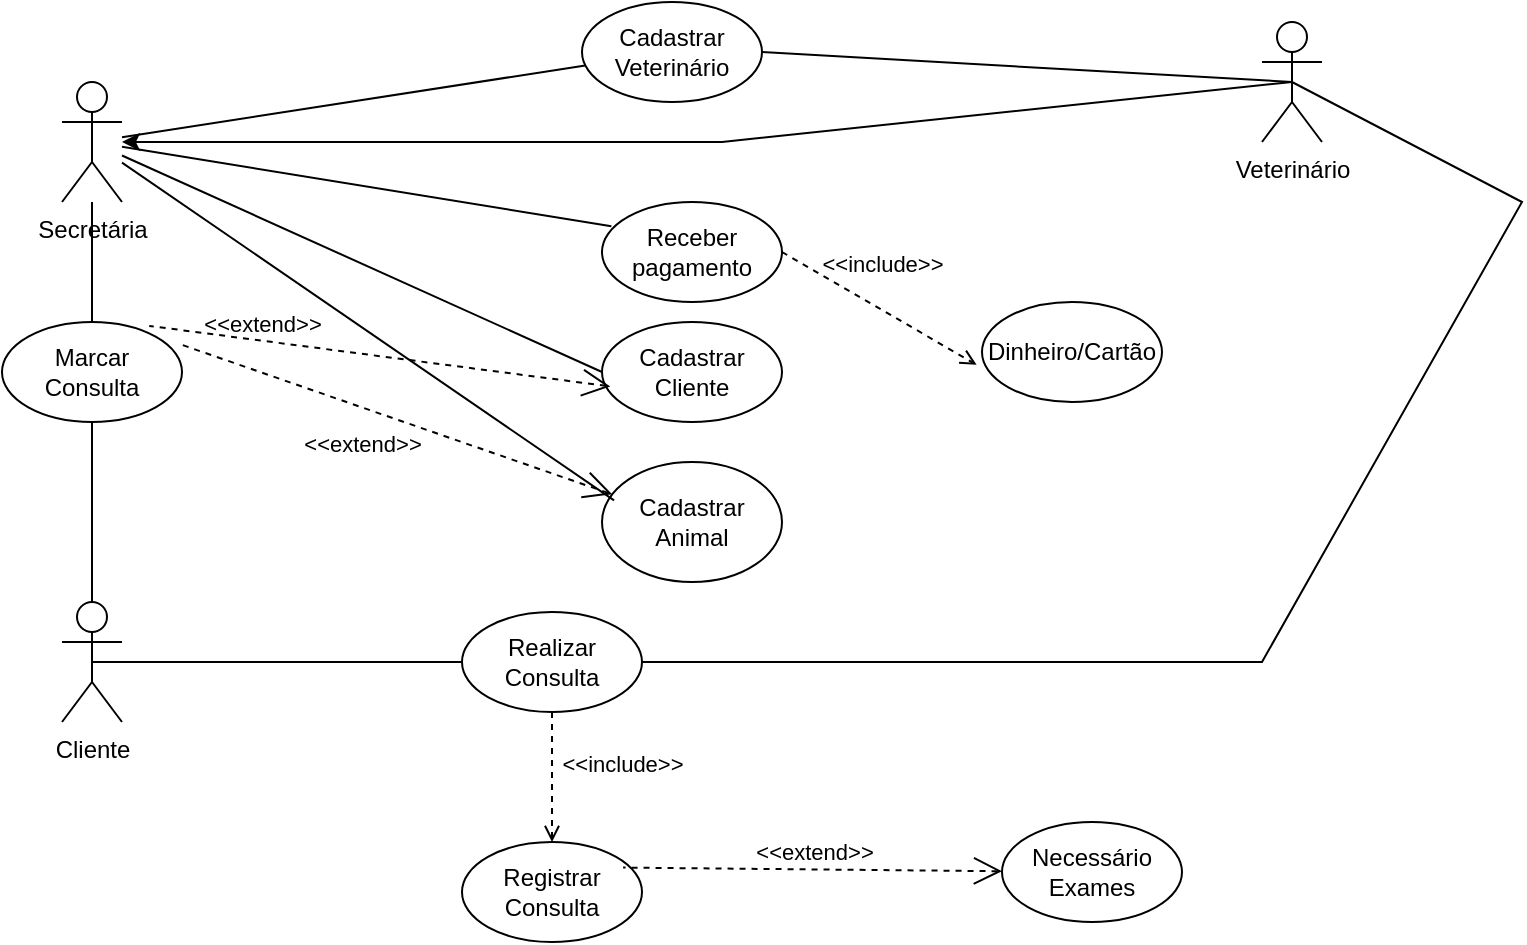 <mxfile version="24.0.1" type="github">
  <diagram name="Página-1" id="xgMP8I-rlZKUhfD_yogX">
    <mxGraphModel dx="1049" dy="572" grid="1" gridSize="10" guides="1" tooltips="1" connect="1" arrows="1" fold="1" page="1" pageScale="1" pageWidth="827" pageHeight="1169" math="0" shadow="0">
      <root>
        <mxCell id="0" />
        <mxCell id="1" parent="0" />
        <mxCell id="UJa2UxKm9-u22HpibKEV-1" value="Secretária&lt;div&gt;&lt;br&gt;&lt;/div&gt;" style="shape=umlActor;verticalLabelPosition=bottom;verticalAlign=top;html=1;outlineConnect=0;" vertex="1" parent="1">
          <mxGeometry x="30" y="50" width="30" height="60" as="geometry" />
        </mxCell>
        <mxCell id="UJa2UxKm9-u22HpibKEV-4" value="&lt;div&gt;&lt;br&gt;&lt;/div&gt;Cadastrar Cliente&lt;div&gt;&lt;br&gt;&lt;/div&gt;" style="ellipse;whiteSpace=wrap;html=1;" vertex="1" parent="1">
          <mxGeometry x="300" y="170" width="90" height="50" as="geometry" />
        </mxCell>
        <mxCell id="UJa2UxKm9-u22HpibKEV-6" value="Veterinário&lt;div&gt;&lt;br&gt;&lt;/div&gt;" style="shape=umlActor;html=1;verticalLabelPosition=bottom;verticalAlign=top;align=center;" vertex="1" parent="1">
          <mxGeometry x="630" y="20" width="30" height="60" as="geometry" />
        </mxCell>
        <mxCell id="UJa2UxKm9-u22HpibKEV-7" value="&lt;div&gt;&lt;span style=&quot;background-color: initial;&quot;&gt;Cadastrar Animal&lt;/span&gt;&lt;br&gt;&lt;/div&gt;" style="ellipse;whiteSpace=wrap;html=1;" vertex="1" parent="1">
          <mxGeometry x="300" y="240" width="90" height="60" as="geometry" />
        </mxCell>
        <mxCell id="UJa2UxKm9-u22HpibKEV-9" value="Cadastrar Veterinário" style="ellipse;whiteSpace=wrap;html=1;" vertex="1" parent="1">
          <mxGeometry x="290" y="10" width="90" height="50" as="geometry" />
        </mxCell>
        <mxCell id="UJa2UxKm9-u22HpibKEV-12" value="Cliente" style="shape=umlActor;html=1;verticalLabelPosition=bottom;verticalAlign=top;align=center;" vertex="1" parent="1">
          <mxGeometry x="30" y="310" width="30" height="60" as="geometry" />
        </mxCell>
        <mxCell id="UJa2UxKm9-u22HpibKEV-14" value="Receber pagamento" style="ellipse;whiteSpace=wrap;html=1;" vertex="1" parent="1">
          <mxGeometry x="300" y="110" width="90" height="50" as="geometry" />
        </mxCell>
        <mxCell id="UJa2UxKm9-u22HpibKEV-17" value="&amp;lt;&amp;lt;include&amp;gt;&amp;gt;" style="edgeStyle=none;html=1;endArrow=open;verticalAlign=bottom;dashed=1;labelBackgroundColor=none;rounded=0;exitX=1;exitY=0.5;exitDx=0;exitDy=0;entryX=-0.03;entryY=0.628;entryDx=0;entryDy=0;entryPerimeter=0;" edge="1" parent="1" source="UJa2UxKm9-u22HpibKEV-14" target="UJa2UxKm9-u22HpibKEV-23">
          <mxGeometry x="-0.097" y="12" width="160" relative="1" as="geometry">
            <mxPoint x="340" y="320" as="sourcePoint" />
            <mxPoint x="500" y="320" as="targetPoint" />
            <mxPoint as="offset" />
          </mxGeometry>
        </mxCell>
        <mxCell id="UJa2UxKm9-u22HpibKEV-23" value="Dinheiro/Cartão" style="ellipse;whiteSpace=wrap;html=1;" vertex="1" parent="1">
          <mxGeometry x="490" y="160" width="90" height="50" as="geometry" />
        </mxCell>
        <mxCell id="UJa2UxKm9-u22HpibKEV-26" value="" style="edgeStyle=none;html=1;endArrow=none;verticalAlign=bottom;rounded=0;entryX=0;entryY=0.5;entryDx=0;entryDy=0;" edge="1" parent="1" source="UJa2UxKm9-u22HpibKEV-1" target="UJa2UxKm9-u22HpibKEV-4">
          <mxGeometry width="160" relative="1" as="geometry">
            <mxPoint x="90" y="60" as="sourcePoint" />
            <mxPoint x="250" y="60" as="targetPoint" />
          </mxGeometry>
        </mxCell>
        <mxCell id="UJa2UxKm9-u22HpibKEV-27" value="" style="edgeStyle=none;html=1;endArrow=none;verticalAlign=bottom;rounded=0;entryX=0.067;entryY=0.32;entryDx=0;entryDy=0;entryPerimeter=0;" edge="1" parent="1" source="UJa2UxKm9-u22HpibKEV-1" target="UJa2UxKm9-u22HpibKEV-7">
          <mxGeometry width="160" relative="1" as="geometry">
            <mxPoint x="70" y="87" as="sourcePoint" />
            <mxPoint x="246" y="57" as="targetPoint" />
          </mxGeometry>
        </mxCell>
        <mxCell id="UJa2UxKm9-u22HpibKEV-28" value="" style="edgeStyle=none;html=1;endArrow=none;verticalAlign=bottom;rounded=0;" edge="1" parent="1" source="UJa2UxKm9-u22HpibKEV-1" target="UJa2UxKm9-u22HpibKEV-9">
          <mxGeometry width="160" relative="1" as="geometry">
            <mxPoint x="70" y="91" as="sourcePoint" />
            <mxPoint x="256" y="109" as="targetPoint" />
          </mxGeometry>
        </mxCell>
        <mxCell id="UJa2UxKm9-u22HpibKEV-29" value="" style="edgeStyle=none;html=1;endArrow=none;verticalAlign=bottom;rounded=0;entryX=0.052;entryY=0.242;entryDx=0;entryDy=0;entryPerimeter=0;" edge="1" parent="1" source="UJa2UxKm9-u22HpibKEV-1" target="UJa2UxKm9-u22HpibKEV-14">
          <mxGeometry width="160" relative="1" as="geometry">
            <mxPoint x="70" y="96" as="sourcePoint" />
            <mxPoint x="249" y="170" as="targetPoint" />
          </mxGeometry>
        </mxCell>
        <mxCell id="UJa2UxKm9-u22HpibKEV-30" value="" style="edgeStyle=none;html=1;endArrow=none;verticalAlign=bottom;rounded=0;entryX=0.5;entryY=0.5;entryDx=0;entryDy=0;entryPerimeter=0;exitX=1;exitY=0.5;exitDx=0;exitDy=0;" edge="1" parent="1" source="UJa2UxKm9-u22HpibKEV-9" target="UJa2UxKm9-u22HpibKEV-6">
          <mxGeometry width="160" relative="1" as="geometry">
            <mxPoint x="402" y="92" as="sourcePoint" />
            <mxPoint x="588" y="110" as="targetPoint" />
          </mxGeometry>
        </mxCell>
        <mxCell id="UJa2UxKm9-u22HpibKEV-31" value="Marcar Consulta" style="ellipse;whiteSpace=wrap;html=1;" vertex="1" parent="1">
          <mxGeometry y="170" width="90" height="50" as="geometry" />
        </mxCell>
        <mxCell id="UJa2UxKm9-u22HpibKEV-35" value="&amp;lt;&amp;lt;extend&amp;gt;&amp;gt;" style="edgeStyle=none;html=1;startArrow=open;endArrow=none;startSize=12;verticalAlign=bottom;dashed=1;labelBackgroundColor=none;rounded=0;entryX=0.978;entryY=0.215;entryDx=0;entryDy=0;entryPerimeter=0;" edge="1" parent="1" source="UJa2UxKm9-u22HpibKEV-7" target="UJa2UxKm9-u22HpibKEV-31">
          <mxGeometry x="0.075" y="26" width="160" relative="1" as="geometry">
            <mxPoint x="450" y="205" as="sourcePoint" />
            <mxPoint x="320" y="245" as="targetPoint" />
            <mxPoint as="offset" />
          </mxGeometry>
        </mxCell>
        <mxCell id="UJa2UxKm9-u22HpibKEV-36" value="&amp;lt;&amp;lt;extend&amp;gt;&amp;gt;" style="edgeStyle=none;html=1;startArrow=open;endArrow=none;startSize=12;verticalAlign=bottom;dashed=1;labelBackgroundColor=none;rounded=0;entryX=0.818;entryY=0.039;entryDx=0;entryDy=0;entryPerimeter=0;exitX=0.046;exitY=0.644;exitDx=0;exitDy=0;exitPerimeter=0;" edge="1" parent="1" source="UJa2UxKm9-u22HpibKEV-4" target="UJa2UxKm9-u22HpibKEV-31">
          <mxGeometry x="0.51" y="1" width="160" relative="1" as="geometry">
            <mxPoint x="255" y="134" as="sourcePoint" />
            <mxPoint x="98" y="191" as="targetPoint" />
            <mxPoint as="offset" />
          </mxGeometry>
        </mxCell>
        <mxCell id="UJa2UxKm9-u22HpibKEV-38" value="Realizar Consulta" style="ellipse;whiteSpace=wrap;html=1;" vertex="1" parent="1">
          <mxGeometry x="230" y="315" width="90" height="50" as="geometry" />
        </mxCell>
        <mxCell id="UJa2UxKm9-u22HpibKEV-39" value="" style="edgeStyle=none;html=1;endArrow=none;verticalAlign=bottom;rounded=0;entryX=1;entryY=0.5;entryDx=0;entryDy=0;exitX=0.5;exitY=0.5;exitDx=0;exitDy=0;exitPerimeter=0;" edge="1" parent="1" source="UJa2UxKm9-u22HpibKEV-6" target="UJa2UxKm9-u22HpibKEV-38">
          <mxGeometry width="160" relative="1" as="geometry">
            <mxPoint x="730" y="60" as="sourcePoint" />
            <mxPoint x="310" y="350.0" as="targetPoint" />
            <Array as="points">
              <mxPoint x="760" y="110" />
              <mxPoint x="630" y="340" />
            </Array>
          </mxGeometry>
        </mxCell>
        <mxCell id="UJa2UxKm9-u22HpibKEV-42" value="" style="edgeStyle=none;html=1;endArrow=none;verticalAlign=bottom;rounded=0;entryX=0;entryY=0.5;entryDx=0;entryDy=0;exitX=0.5;exitY=0.5;exitDx=0;exitDy=0;exitPerimeter=0;" edge="1" parent="1" source="UJa2UxKm9-u22HpibKEV-12" target="UJa2UxKm9-u22HpibKEV-38">
          <mxGeometry width="160" relative="1" as="geometry">
            <mxPoint x="330" y="185" as="sourcePoint" />
            <mxPoint x="645" y="90" as="targetPoint" />
          </mxGeometry>
        </mxCell>
        <mxCell id="UJa2UxKm9-u22HpibKEV-44" value="Registrar Consulta" style="ellipse;whiteSpace=wrap;html=1;" vertex="1" parent="1">
          <mxGeometry x="230" y="430" width="90" height="50" as="geometry" />
        </mxCell>
        <mxCell id="UJa2UxKm9-u22HpibKEV-45" value="&amp;lt;&amp;lt;include&amp;gt;&amp;gt;" style="edgeStyle=none;html=1;endArrow=open;verticalAlign=bottom;dashed=1;labelBackgroundColor=none;rounded=0;exitX=0.5;exitY=1;exitDx=0;exitDy=0;" edge="1" parent="1" source="UJa2UxKm9-u22HpibKEV-38" target="UJa2UxKm9-u22HpibKEV-44">
          <mxGeometry x="0.077" y="35" width="160" relative="1" as="geometry">
            <mxPoint x="400" y="105" as="sourcePoint" />
            <mxPoint x="467" y="161" as="targetPoint" />
            <mxPoint as="offset" />
          </mxGeometry>
        </mxCell>
        <mxCell id="UJa2UxKm9-u22HpibKEV-46" value="Necessário Exames" style="ellipse;whiteSpace=wrap;html=1;" vertex="1" parent="1">
          <mxGeometry x="500" y="420" width="90" height="50" as="geometry" />
        </mxCell>
        <mxCell id="UJa2UxKm9-u22HpibKEV-48" value="&amp;lt;&amp;lt;extend&amp;gt;&amp;gt;" style="edgeStyle=none;html=1;startArrow=open;endArrow=none;startSize=12;verticalAlign=bottom;dashed=1;labelBackgroundColor=none;rounded=0;entryX=0.895;entryY=0.256;entryDx=0;entryDy=0;entryPerimeter=0;" edge="1" parent="1" source="UJa2UxKm9-u22HpibKEV-46" target="UJa2UxKm9-u22HpibKEV-44">
          <mxGeometry width="160" relative="1" as="geometry">
            <mxPoint x="303" y="240" as="sourcePoint" />
            <mxPoint x="98" y="191" as="targetPoint" />
          </mxGeometry>
        </mxCell>
        <mxCell id="UJa2UxKm9-u22HpibKEV-49" value="" style="endArrow=classic;html=1;rounded=0;exitX=0.5;exitY=0.5;exitDx=0;exitDy=0;exitPerimeter=0;" edge="1" parent="1" source="UJa2UxKm9-u22HpibKEV-6">
          <mxGeometry width="50" height="50" relative="1" as="geometry">
            <mxPoint x="370" y="170" as="sourcePoint" />
            <mxPoint x="60" y="80" as="targetPoint" />
            <Array as="points">
              <mxPoint x="360" y="80" />
            </Array>
          </mxGeometry>
        </mxCell>
        <mxCell id="UJa2UxKm9-u22HpibKEV-50" value="" style="edgeStyle=none;html=1;endArrow=none;verticalAlign=bottom;rounded=0;exitX=0.5;exitY=0;exitDx=0;exitDy=0;" edge="1" parent="1" source="UJa2UxKm9-u22HpibKEV-31" target="UJa2UxKm9-u22HpibKEV-1">
          <mxGeometry width="160" relative="1" as="geometry">
            <mxPoint x="40" y="170" as="sourcePoint" />
            <mxPoint x="200" y="170" as="targetPoint" />
          </mxGeometry>
        </mxCell>
        <mxCell id="UJa2UxKm9-u22HpibKEV-52" value="" style="edgeStyle=none;html=1;endArrow=none;verticalAlign=bottom;rounded=0;exitX=0.5;exitY=0;exitDx=0;exitDy=0;exitPerimeter=0;entryX=0.5;entryY=1;entryDx=0;entryDy=0;" edge="1" parent="1" source="UJa2UxKm9-u22HpibKEV-12" target="UJa2UxKm9-u22HpibKEV-31">
          <mxGeometry width="160" relative="1" as="geometry">
            <mxPoint x="40" y="280" as="sourcePoint" />
            <mxPoint x="200" y="280" as="targetPoint" />
          </mxGeometry>
        </mxCell>
      </root>
    </mxGraphModel>
  </diagram>
</mxfile>
